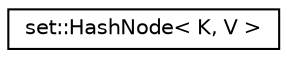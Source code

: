 digraph "Graphical Class Hierarchy"
{
 // LATEX_PDF_SIZE
  edge [fontname="Helvetica",fontsize="10",labelfontname="Helvetica",labelfontsize="10"];
  node [fontname="Helvetica",fontsize="10",shape=record];
  rankdir="LR";
  Node0 [label="set::HashNode\< K, V \>",height=0.2,width=0.4,color="black", fillcolor="white", style="filled",URL="$classset_1_1HashNode.html",tooltip=" "];
}
